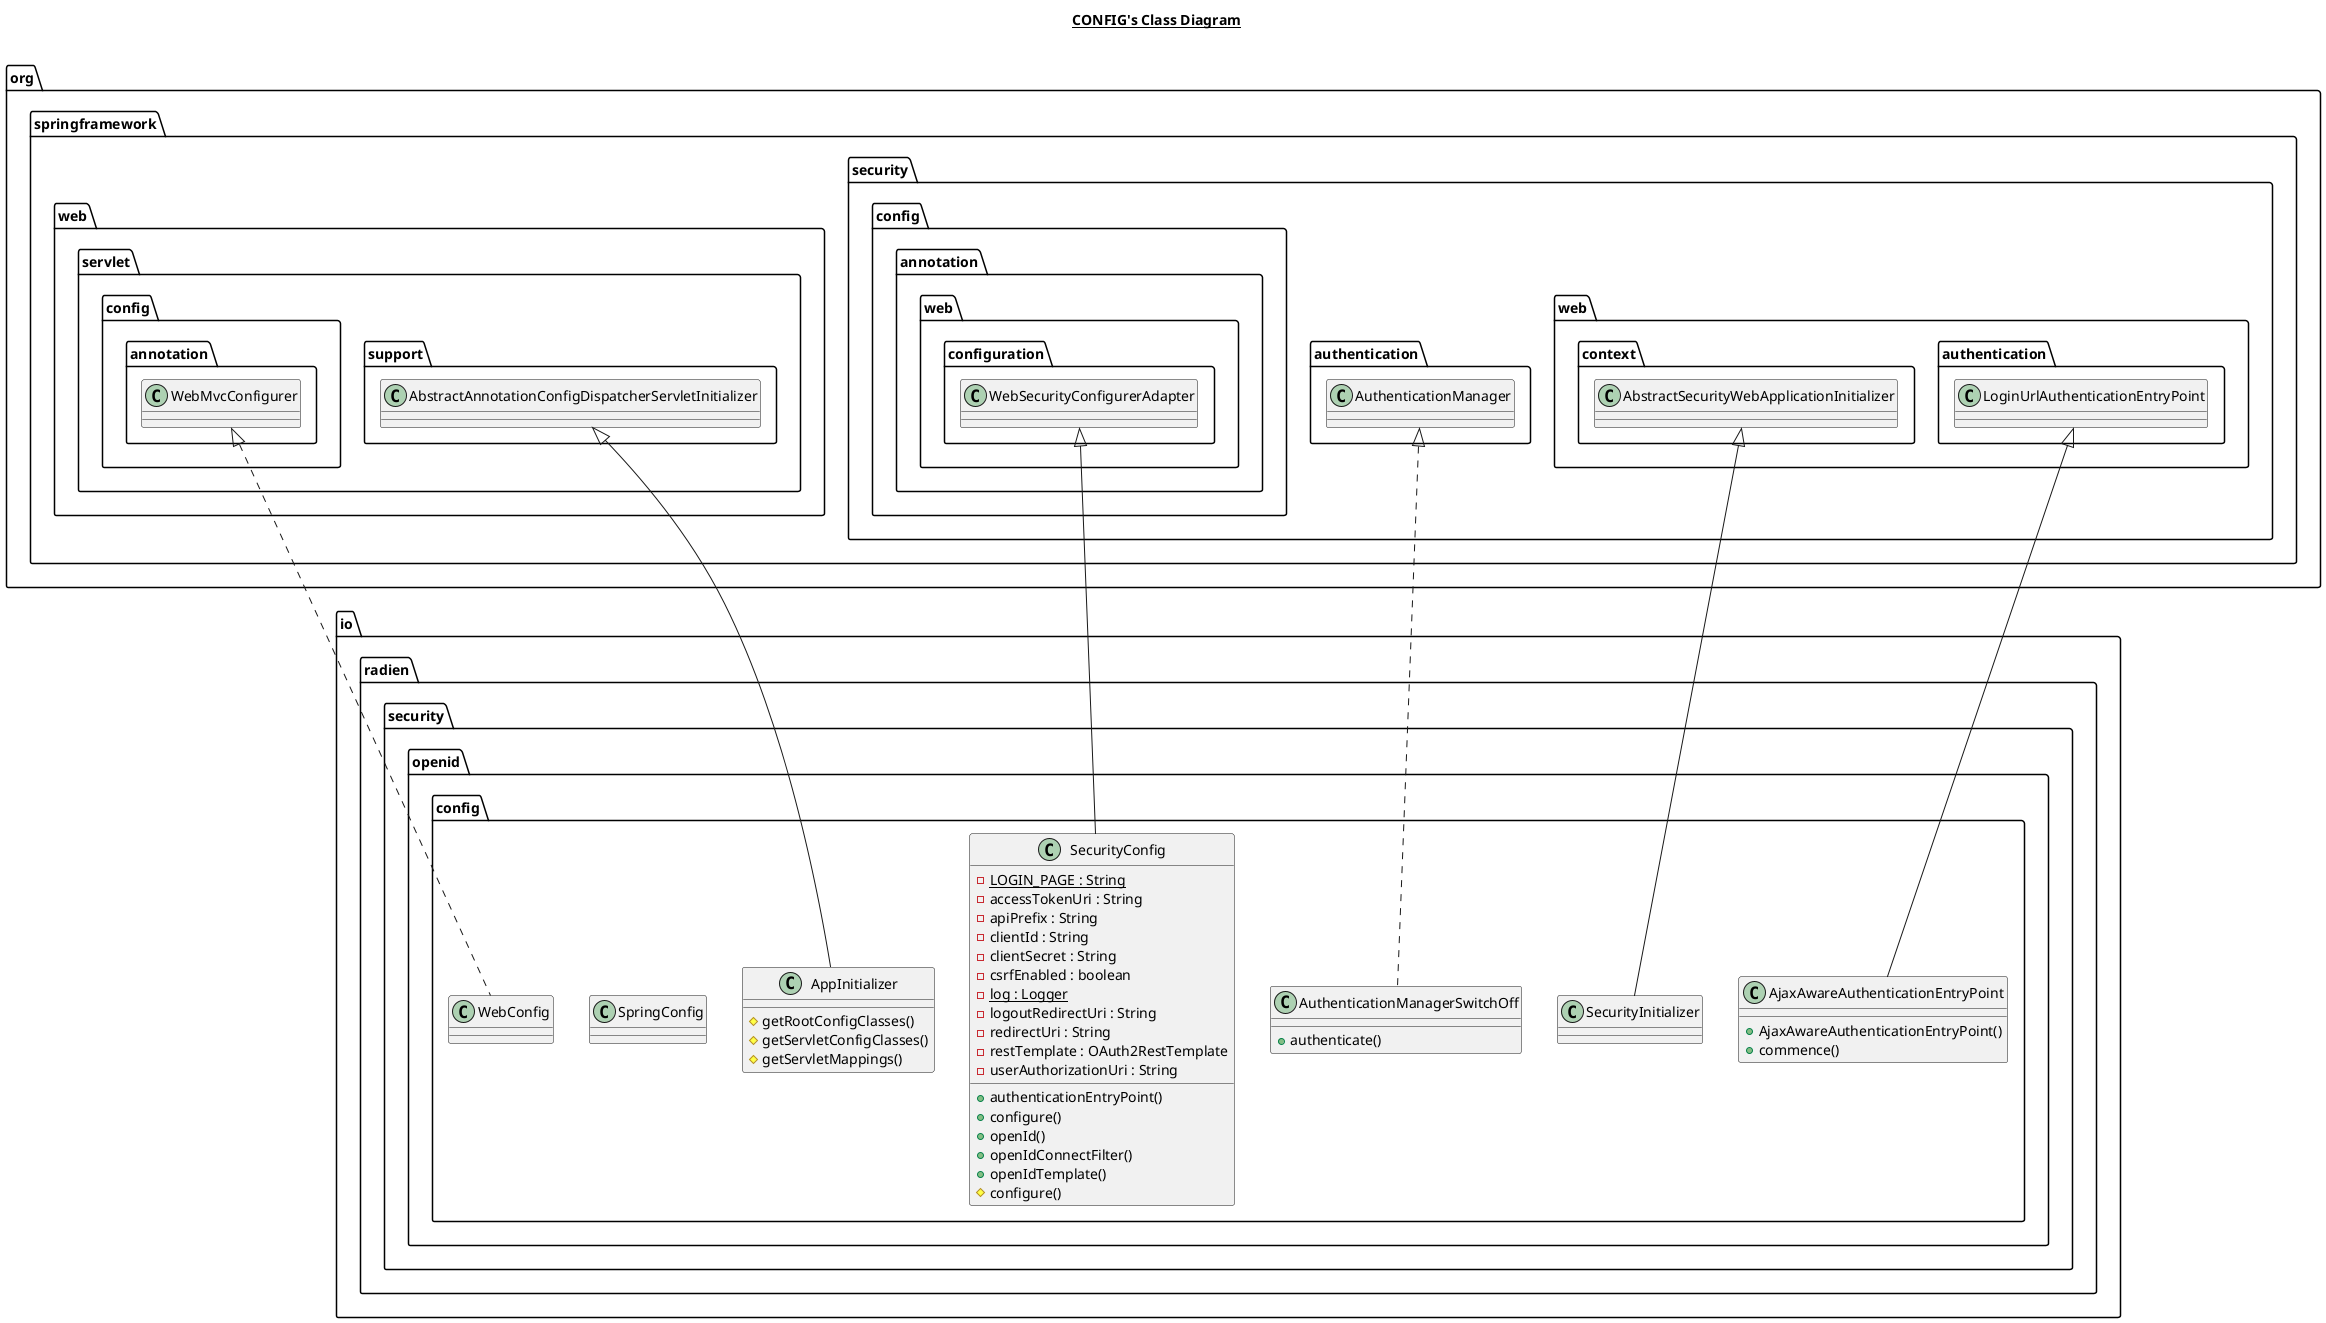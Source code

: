 @startuml

title __CONFIG's Class Diagram__\n

  namespace io.radien.security.openid.config {
    class io.radien.security.openid.config.AjaxAwareAuthenticationEntryPoint {
        + AjaxAwareAuthenticationEntryPoint()
        + commence()
    }
  }
  

  namespace io.radien.security.openid.config {
    class io.radien.security.openid.config.AppInitializer {
        # getRootConfigClasses()
        # getServletConfigClasses()
        # getServletMappings()
    }
  }
  

  namespace io.radien.security.openid.config {
    class io.radien.security.openid.config.AuthenticationManagerSwitchOff {
        + authenticate()
    }
  }
  

  namespace io.radien.security.openid.config {
    class io.radien.security.openid.config.SecurityConfig {
        {static} - LOGIN_PAGE : String
        - accessTokenUri : String
        - apiPrefix : String
        - clientId : String
        - clientSecret : String
        - csrfEnabled : boolean
        {static} - log : Logger
        - logoutRedirectUri : String
        - redirectUri : String
        - restTemplate : OAuth2RestTemplate
        - userAuthorizationUri : String
        + authenticationEntryPoint()
        + configure()
        + openId()
        + openIdConnectFilter()
        + openIdTemplate()
        # configure()
    }
  }
  

  namespace io.radien.security.openid.config {
    class io.radien.security.openid.config.SecurityInitializer {
    }
  }
  

  namespace io.radien.security.openid.config {
    class io.radien.security.openid.config.SpringConfig {
    }
  }
  

  namespace io.radien.security.openid.config {
    class io.radien.security.openid.config.WebConfig {
    }
  }
  

  io.radien.security.openid.config.AjaxAwareAuthenticationEntryPoint -up-|> org.springframework.security.web.authentication.LoginUrlAuthenticationEntryPoint
  io.radien.security.openid.config.AppInitializer -up-|> org.springframework.web.servlet.support.AbstractAnnotationConfigDispatcherServletInitializer
  io.radien.security.openid.config.AuthenticationManagerSwitchOff .up.|> org.springframework.security.authentication.AuthenticationManager
  io.radien.security.openid.config.SecurityConfig -up-|> org.springframework.security.config.annotation.web.configuration.WebSecurityConfigurerAdapter
  io.radien.security.openid.config.SecurityInitializer -up-|> org.springframework.security.web.context.AbstractSecurityWebApplicationInitializer
  io.radien.security.openid.config.WebConfig .up.|> org.springframework.web.servlet.config.annotation.WebMvcConfigurer







@enduml
